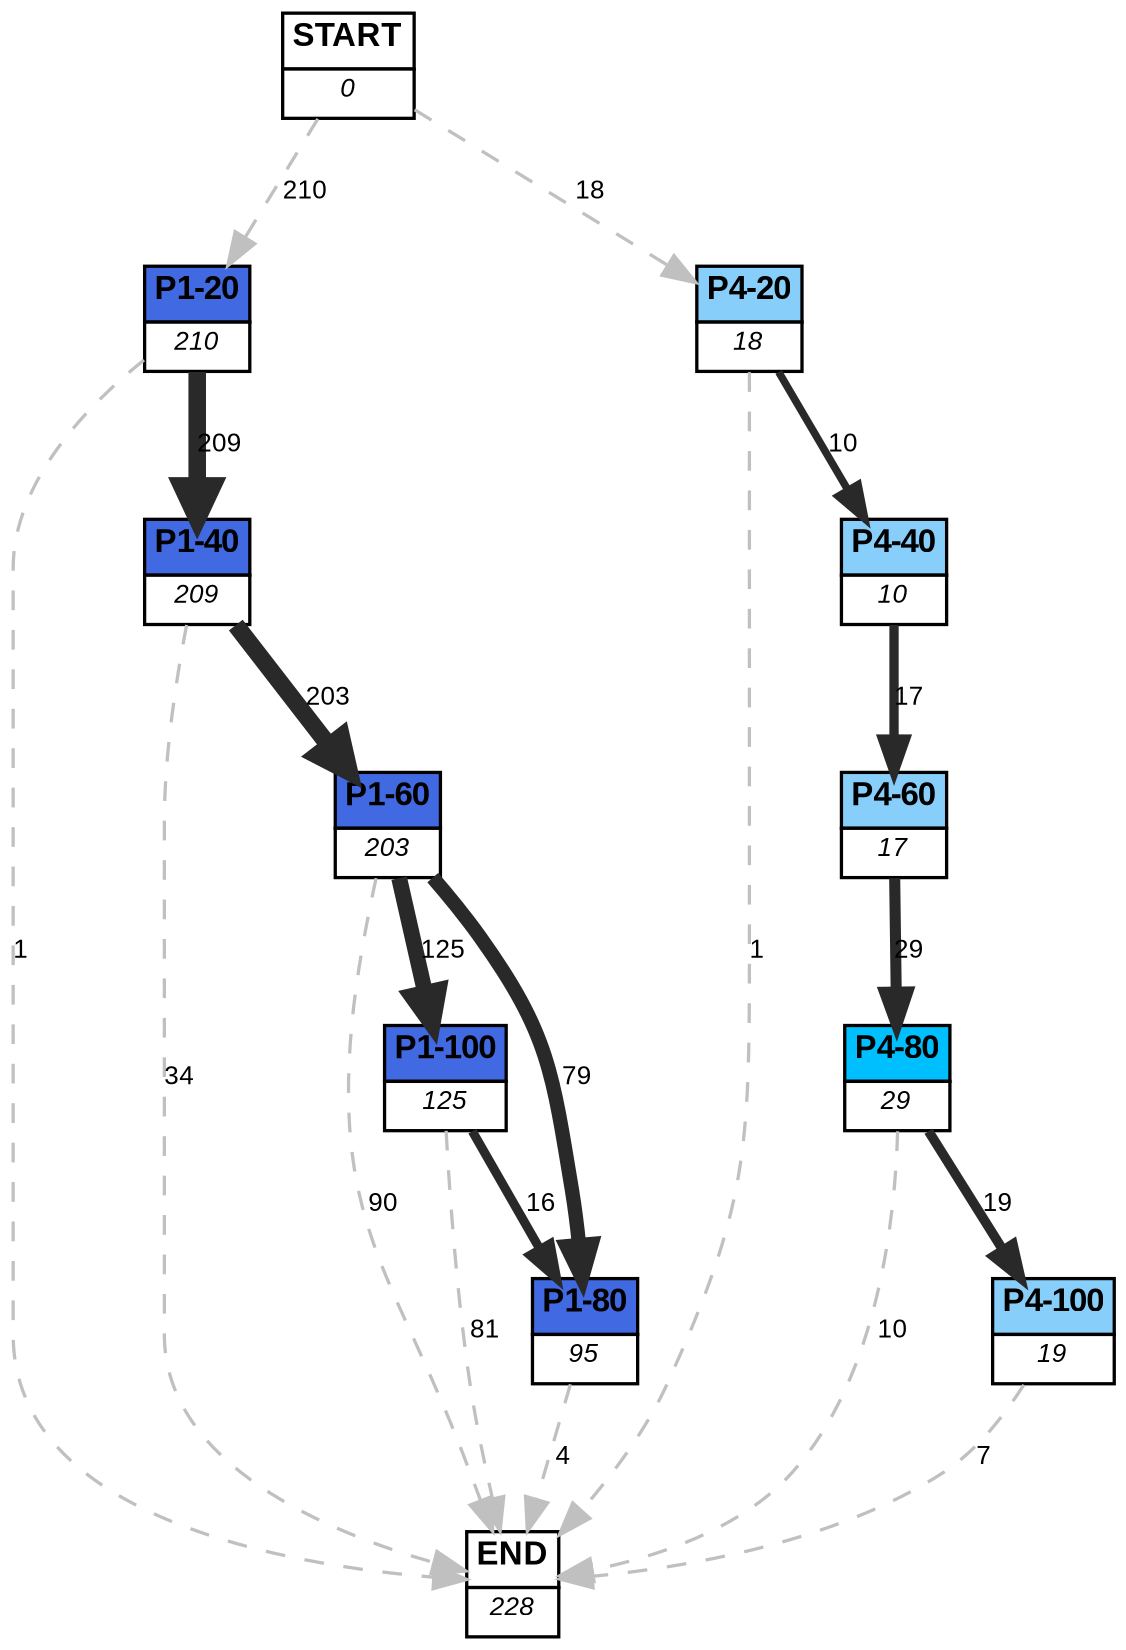 digraph graphname {
	dpi = 150
	size="16,11!";
	margin = 0;
"P1-20" [shape=plain, label=<<table border="0" cellborder="1" cellspacing="0"><tr><td bgcolor="royalblue"><FONT face="Arial" POINT-SIZE="10"><b>P1-20</b></FONT></td></tr><tr><td bgcolor="white"><FONT face="Arial" POINT-SIZE="8"><i>210</i></FONT></td></tr></table>>]
"P1-40" [shape=plain, label=<<table border="0" cellborder="1" cellspacing="0"><tr><td bgcolor="royalblue"><FONT face="Arial" POINT-SIZE="10"><b>P1-40</b></FONT></td></tr><tr><td bgcolor="white"><FONT face="Arial" POINT-SIZE="8"><i>209</i></FONT></td></tr></table>>]
"P1-60" [shape=plain, label=<<table border="0" cellborder="1" cellspacing="0"><tr><td bgcolor="royalblue"><FONT face="Arial" POINT-SIZE="10"><b>P1-60</b></FONT></td></tr><tr><td bgcolor="white"><FONT face="Arial" POINT-SIZE="8"><i>203</i></FONT></td></tr></table>>]
"P1-100" [shape=plain, label=<<table border="0" cellborder="1" cellspacing="0"><tr><td bgcolor="royalblue"><FONT face="Arial" POINT-SIZE="10"><b>P1-100</b></FONT></td></tr><tr><td bgcolor="white"><FONT face="Arial" POINT-SIZE="8"><i>125</i></FONT></td></tr></table>>]
"P1-80" [shape=plain, label=<<table border="0" cellborder="1" cellspacing="0"><tr><td bgcolor="royalblue"><FONT face="Arial" POINT-SIZE="10"><b>P1-80</b></FONT></td></tr><tr><td bgcolor="white"><FONT face="Arial" POINT-SIZE="8"><i>95</i></FONT></td></tr></table>>]
"P4-20" [shape=plain, label=<<table border="0" cellborder="1" cellspacing="0"><tr><td bgcolor="lightskyblue"><FONT face="Arial" POINT-SIZE="10"><b>P4-20</b></FONT></td></tr><tr><td bgcolor="white"><FONT face="Arial" POINT-SIZE="8"><i>18</i></FONT></td></tr></table>>]
"P4-40" [shape=plain, label=<<table border="0" cellborder="1" cellspacing="0"><tr><td bgcolor="lightskyblue"><FONT face="Arial" POINT-SIZE="10"><b>P4-40</b></FONT></td></tr><tr><td bgcolor="white"><FONT face="Arial" POINT-SIZE="8"><i>10</i></FONT></td></tr></table>>]
"P4-60" [shape=plain, label=<<table border="0" cellborder="1" cellspacing="0"><tr><td bgcolor="lightskyblue"><FONT face="Arial" POINT-SIZE="10"><b>P4-60</b></FONT></td></tr><tr><td bgcolor="white"><FONT face="Arial" POINT-SIZE="8"><i>17</i></FONT></td></tr></table>>]
"P4-80" [shape=plain, label=<<table border="0" cellborder="1" cellspacing="0"><tr><td bgcolor="deepskyblue"><FONT face="Arial" POINT-SIZE="10"><b>P4-80</b></FONT></td></tr><tr><td bgcolor="white"><FONT face="Arial" POINT-SIZE="8"><i>29</i></FONT></td></tr></table>>]
"P4-100" [shape=plain, label=<<table border="0" cellborder="1" cellspacing="0"><tr><td bgcolor="lightskyblue"><FONT face="Arial" POINT-SIZE="10"><b>P4-100</b></FONT></td></tr><tr><td bgcolor="white"><FONT face="Arial" POINT-SIZE="8"><i>19</i></FONT></td></tr></table>>]
"START" [shape=plain, label=<<table border="0" cellborder="1" cellspacing="0"><tr><td bgcolor="white"><FONT face="Arial" POINT-SIZE="10"><b>START</b></FONT></td></tr><tr><td bgcolor="white"><FONT face="Arial" POINT-SIZE="8"><i>0</i></FONT></td></tr></table>>]
"END" [shape=plain, label=<<table border="0" cellborder="1" cellspacing="0"><tr><td bgcolor="white"><FONT face="Arial" POINT-SIZE="10"><b>END</b></FONT></td></tr><tr><td bgcolor="white"><FONT face="Arial" POINT-SIZE="8"><i>228</i></FONT></td></tr></table>>]
"P1-20" -> "P1-40" [ color=grey16 penwidth = "5.342334251964811"label ="209" labelfloat=false fontname="Arial" fontsize=8]
"P1-20" -> "END" [ style = dashed color=grey label ="1" labelfloat=false fontname="Arial" fontsize=8]
"P1-40" -> "P1-60" [ color=grey16 penwidth = "5.313205979041787"label ="203" labelfloat=false fontname="Arial" fontsize=8]
"P1-40" -> "END" [ style = dashed color=grey label ="34" labelfloat=false fontname="Arial" fontsize=8]
"P1-60" -> "P1-100" [ color=grey16 penwidth = "4.8283137373023015"label ="125" labelfloat=false fontname="Arial" fontsize=8]
"P1-60" -> "P1-80" [ color=grey16 penwidth = "4.3694478524670215"label ="79" labelfloat=false fontname="Arial" fontsize=8]
"P1-60" -> "END" [ style = dashed color=grey label ="90" labelfloat=false fontname="Arial" fontsize=8]
"P1-100" -> "P1-80" [ color=grey16 penwidth = "2.772588722239781"label ="16" labelfloat=false fontname="Arial" fontsize=8]
"P1-100" -> "END" [ style = dashed color=grey label ="81" labelfloat=false fontname="Arial" fontsize=8]
"P1-80" -> "END" [ style = dashed color=grey label ="4" labelfloat=false fontname="Arial" fontsize=8]
"P4-20" -> "P4-40" [ color=grey16 penwidth = "2.302585092994046"label ="10" labelfloat=false fontname="Arial" fontsize=8]
"P4-20" -> "END" [ style = dashed color=grey label ="1" labelfloat=false fontname="Arial" fontsize=8]
"P4-40" -> "P4-60" [ color=grey16 penwidth = "2.833213344056216"label ="17" labelfloat=false fontname="Arial" fontsize=8]
"P4-60" -> "P4-80" [ color=grey16 penwidth = "3.367295829986474"label ="29" labelfloat=false fontname="Arial" fontsize=8]
"P4-80" -> "P4-100" [ color=grey16 penwidth = "2.9444389791664403"label ="19" labelfloat=false fontname="Arial" fontsize=8]
"P4-80" -> "END" [ style = dashed color=grey label ="10" labelfloat=false fontname="Arial" fontsize=8]
"P4-100" -> "END" [ style = dashed color=grey label ="7" labelfloat=false fontname="Arial" fontsize=8]
"START" -> "P1-20" [ style = dashed color=grey label ="210" labelfloat=false fontname="Arial" fontsize=8]
"START" -> "P4-20" [ style = dashed color=grey label ="18" labelfloat=false fontname="Arial" fontsize=8]
}